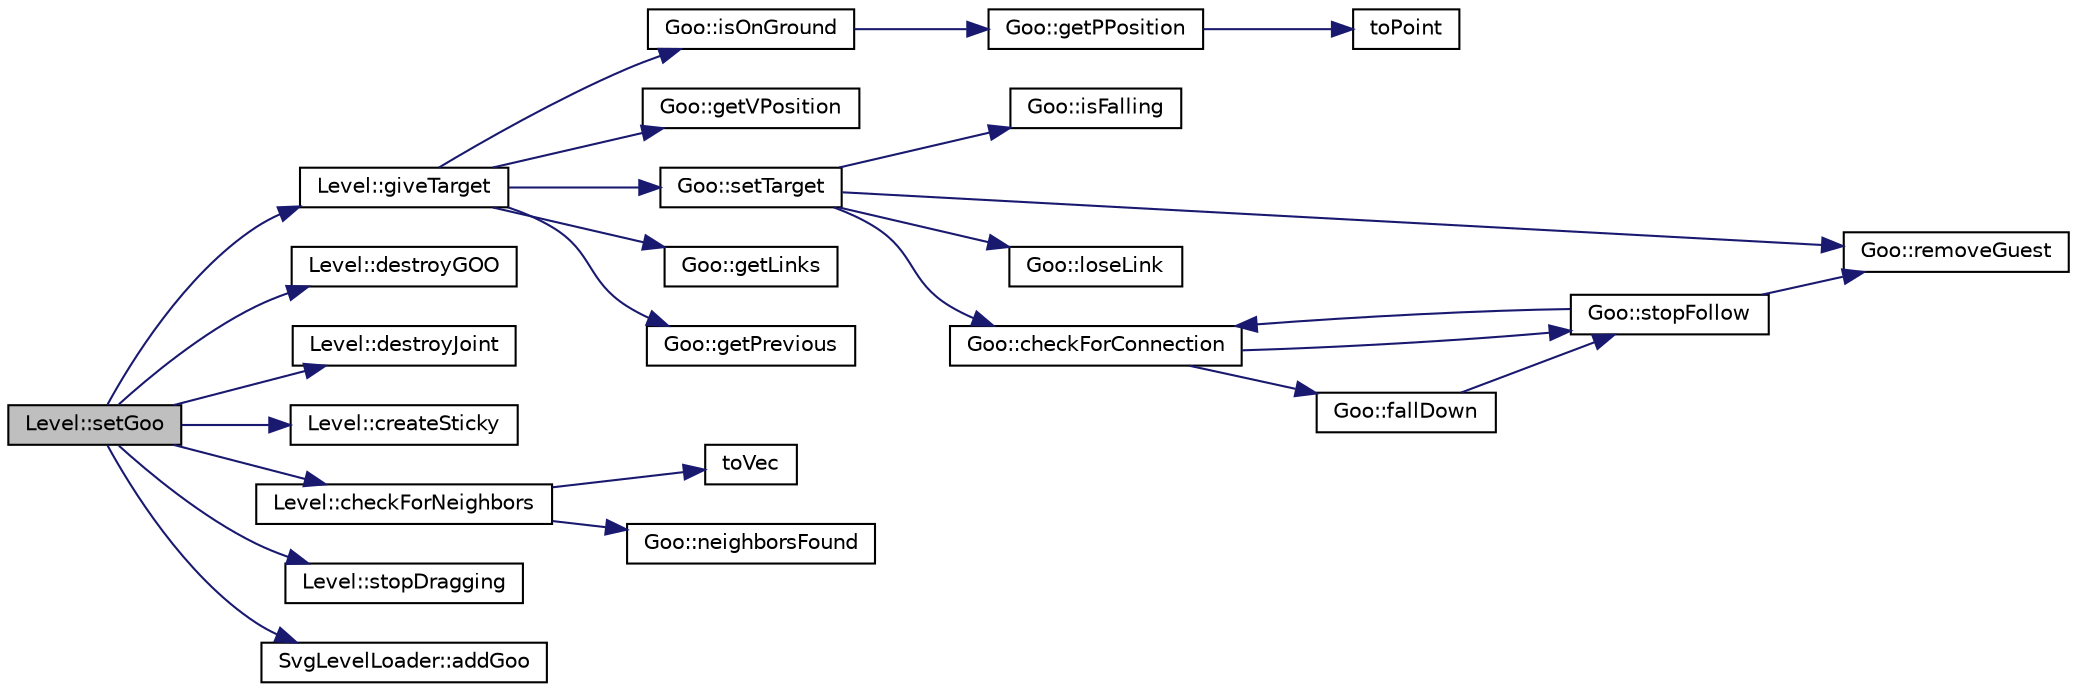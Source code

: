 digraph G
{
  edge [fontname="Helvetica",fontsize="10",labelfontname="Helvetica",labelfontsize="10"];
  node [fontname="Helvetica",fontsize="10",shape=record];
  rankdir="LR";
  Node1 [label="Level::setGoo",height=0.2,width=0.4,color="black", fillcolor="grey75", style="filled" fontcolor="black"];
  Node1 -> Node2 [color="midnightblue",fontsize="10",style="solid",fontname="Helvetica"];
  Node2 [label="Level::giveTarget",height=0.2,width=0.4,color="black", fillcolor="white", style="filled",URL="$d2/d9d/classLevel.html#a1e14fd63a3738f7ccf24c0a8ce144452"];
  Node2 -> Node3 [color="midnightblue",fontsize="10",style="solid",fontname="Helvetica"];
  Node3 [label="Goo::isOnGround",height=0.2,width=0.4,color="black", fillcolor="white", style="filled",URL="$d5/d5d/classGoo.html#a04c2cdf3935c1ac934995d0c689bfe76"];
  Node3 -> Node4 [color="midnightblue",fontsize="10",style="solid",fontname="Helvetica"];
  Node4 [label="Goo::getPPosition",height=0.2,width=0.4,color="black", fillcolor="white", style="filled",URL="$d5/d5d/classGoo.html#a7396488f837512c3e887f15fb82dcb8f"];
  Node4 -> Node5 [color="midnightblue",fontsize="10",style="solid",fontname="Helvetica"];
  Node5 [label="toPoint",height=0.2,width=0.4,color="black", fillcolor="white", style="filled",URL="$d5/da5/tools_8h.html#a94f703d943194650c89dfc581bab6b14",tooltip="Convert a b2Vec2 in a QPoint."];
  Node2 -> Node6 [color="midnightblue",fontsize="10",style="solid",fontname="Helvetica"];
  Node6 [label="Goo::getVPosition",height=0.2,width=0.4,color="black", fillcolor="white", style="filled",URL="$d5/d5d/classGoo.html#aa73714c6bc45881fadb6638d11c884bd"];
  Node2 -> Node7 [color="midnightblue",fontsize="10",style="solid",fontname="Helvetica"];
  Node7 [label="Goo::setTarget",height=0.2,width=0.4,color="black", fillcolor="white", style="filled",URL="$d5/d5d/classGoo.html#add721a1deb890d600e912c3060322d5a"];
  Node7 -> Node8 [color="midnightblue",fontsize="10",style="solid",fontname="Helvetica"];
  Node8 [label="Goo::isFalling",height=0.2,width=0.4,color="black", fillcolor="white", style="filled",URL="$d5/d5d/classGoo.html#a53158659a709175d3ed4f93a62eced46"];
  Node7 -> Node9 [color="midnightblue",fontsize="10",style="solid",fontname="Helvetica"];
  Node9 [label="Goo::removeGuest",height=0.2,width=0.4,color="black", fillcolor="white", style="filled",URL="$d5/d5d/classGoo.html#a048114698e7a5f9912bfc09f19470264"];
  Node7 -> Node10 [color="midnightblue",fontsize="10",style="solid",fontname="Helvetica"];
  Node10 [label="Goo::loseLink",height=0.2,width=0.4,color="black", fillcolor="white", style="filled",URL="$d5/d5d/classGoo.html#a8dbb600f747f7e1bd4bc47629cbc9ec9"];
  Node7 -> Node11 [color="midnightblue",fontsize="10",style="solid",fontname="Helvetica"];
  Node11 [label="Goo::checkForConnection",height=0.2,width=0.4,color="black", fillcolor="white", style="filled",URL="$d5/d5d/classGoo.html#abfc4ee3aa7503c26f1bd4e2024f666e4"];
  Node11 -> Node12 [color="midnightblue",fontsize="10",style="solid",fontname="Helvetica"];
  Node12 [label="Goo::stopFollow",height=0.2,width=0.4,color="black", fillcolor="white", style="filled",URL="$d5/d5d/classGoo.html#a83a93e67d95635456f9bf4bcfb1ccf32"];
  Node12 -> Node11 [color="midnightblue",fontsize="10",style="solid",fontname="Helvetica"];
  Node12 -> Node9 [color="midnightblue",fontsize="10",style="solid",fontname="Helvetica"];
  Node11 -> Node13 [color="midnightblue",fontsize="10",style="solid",fontname="Helvetica"];
  Node13 [label="Goo::fallDown",height=0.2,width=0.4,color="black", fillcolor="white", style="filled",URL="$d5/d5d/classGoo.html#aefb4ce872af2583c479f2b41d9b494ab"];
  Node13 -> Node12 [color="midnightblue",fontsize="10",style="solid",fontname="Helvetica"];
  Node2 -> Node14 [color="midnightblue",fontsize="10",style="solid",fontname="Helvetica"];
  Node14 [label="Goo::getLinks",height=0.2,width=0.4,color="black", fillcolor="white", style="filled",URL="$d5/d5d/classGoo.html#a2a9a61963398643e954cac8e9c4d665f"];
  Node2 -> Node15 [color="midnightblue",fontsize="10",style="solid",fontname="Helvetica"];
  Node15 [label="Goo::getPrevious",height=0.2,width=0.4,color="black", fillcolor="white", style="filled",URL="$d5/d5d/classGoo.html#af935bcc29fd4704a283ec39e7c4c0b89"];
  Node1 -> Node16 [color="midnightblue",fontsize="10",style="solid",fontname="Helvetica"];
  Node16 [label="Level::destroyGOO",height=0.2,width=0.4,color="black", fillcolor="white", style="filled",URL="$d2/d9d/classLevel.html#ae089b575f8ec32ee76f0eff8df5f27e4"];
  Node1 -> Node17 [color="midnightblue",fontsize="10",style="solid",fontname="Helvetica"];
  Node17 [label="Level::destroyJoint",height=0.2,width=0.4,color="black", fillcolor="white", style="filled",URL="$d2/d9d/classLevel.html#a10d0cb1d3ed6a596c62b3411c2f5bd9d"];
  Node1 -> Node18 [color="midnightblue",fontsize="10",style="solid",fontname="Helvetica"];
  Node18 [label="Level::createSticky",height=0.2,width=0.4,color="black", fillcolor="white", style="filled",URL="$d2/d9d/classLevel.html#a6c88d2a5814b2d02be942c7ff625c381"];
  Node1 -> Node19 [color="midnightblue",fontsize="10",style="solid",fontname="Helvetica"];
  Node19 [label="Level::checkForNeighbors",height=0.2,width=0.4,color="black", fillcolor="white", style="filled",URL="$d2/d9d/classLevel.html#abf371e69e0fabb441781b653a5050b21"];
  Node19 -> Node20 [color="midnightblue",fontsize="10",style="solid",fontname="Helvetica"];
  Node20 [label="toVec",height=0.2,width=0.4,color="black", fillcolor="white", style="filled",URL="$d5/da5/tools_8h.html#a8dfdc7a5f23df015bdc2dd317531c528",tooltip="Convert a QPoint in a b2Vec2."];
  Node19 -> Node21 [color="midnightblue",fontsize="10",style="solid",fontname="Helvetica"];
  Node21 [label="Goo::neighborsFound",height=0.2,width=0.4,color="black", fillcolor="white", style="filled",URL="$d5/d5d/classGoo.html#a85f0c29070ee176b158be505f600412f"];
  Node1 -> Node22 [color="midnightblue",fontsize="10",style="solid",fontname="Helvetica"];
  Node22 [label="Level::stopDragging",height=0.2,width=0.4,color="black", fillcolor="white", style="filled",URL="$d2/d9d/classLevel.html#a7fafdf268dd38843e6c447f65a88c74c"];
  Node1 -> Node23 [color="midnightblue",fontsize="10",style="solid",fontname="Helvetica"];
  Node23 [label="SvgLevelLoader::addGoo",height=0.2,width=0.4,color="black", fillcolor="white", style="filled",URL="$d7/dbb/classSvgLevelLoader.html#a48849b57e2fe4fb5d1a61c3171d3c1a3"];
}
